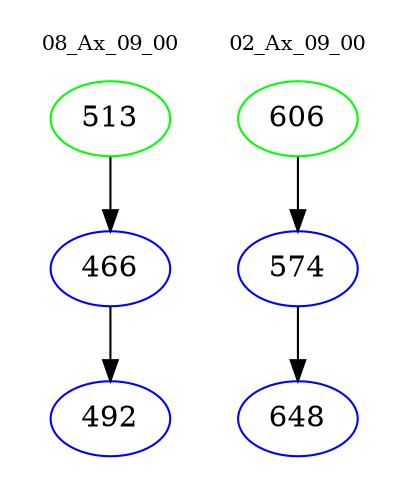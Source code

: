 digraph{
subgraph cluster_0 {
color = white
label = "08_Ax_09_00";
fontsize=10;
T0_513 [label="513", color="green"]
T0_513 -> T0_466 [color="black"]
T0_466 [label="466", color="blue"]
T0_466 -> T0_492 [color="black"]
T0_492 [label="492", color="blue"]
}
subgraph cluster_1 {
color = white
label = "02_Ax_09_00";
fontsize=10;
T1_606 [label="606", color="green"]
T1_606 -> T1_574 [color="black"]
T1_574 [label="574", color="blue"]
T1_574 -> T1_648 [color="black"]
T1_648 [label="648", color="blue"]
}
}
